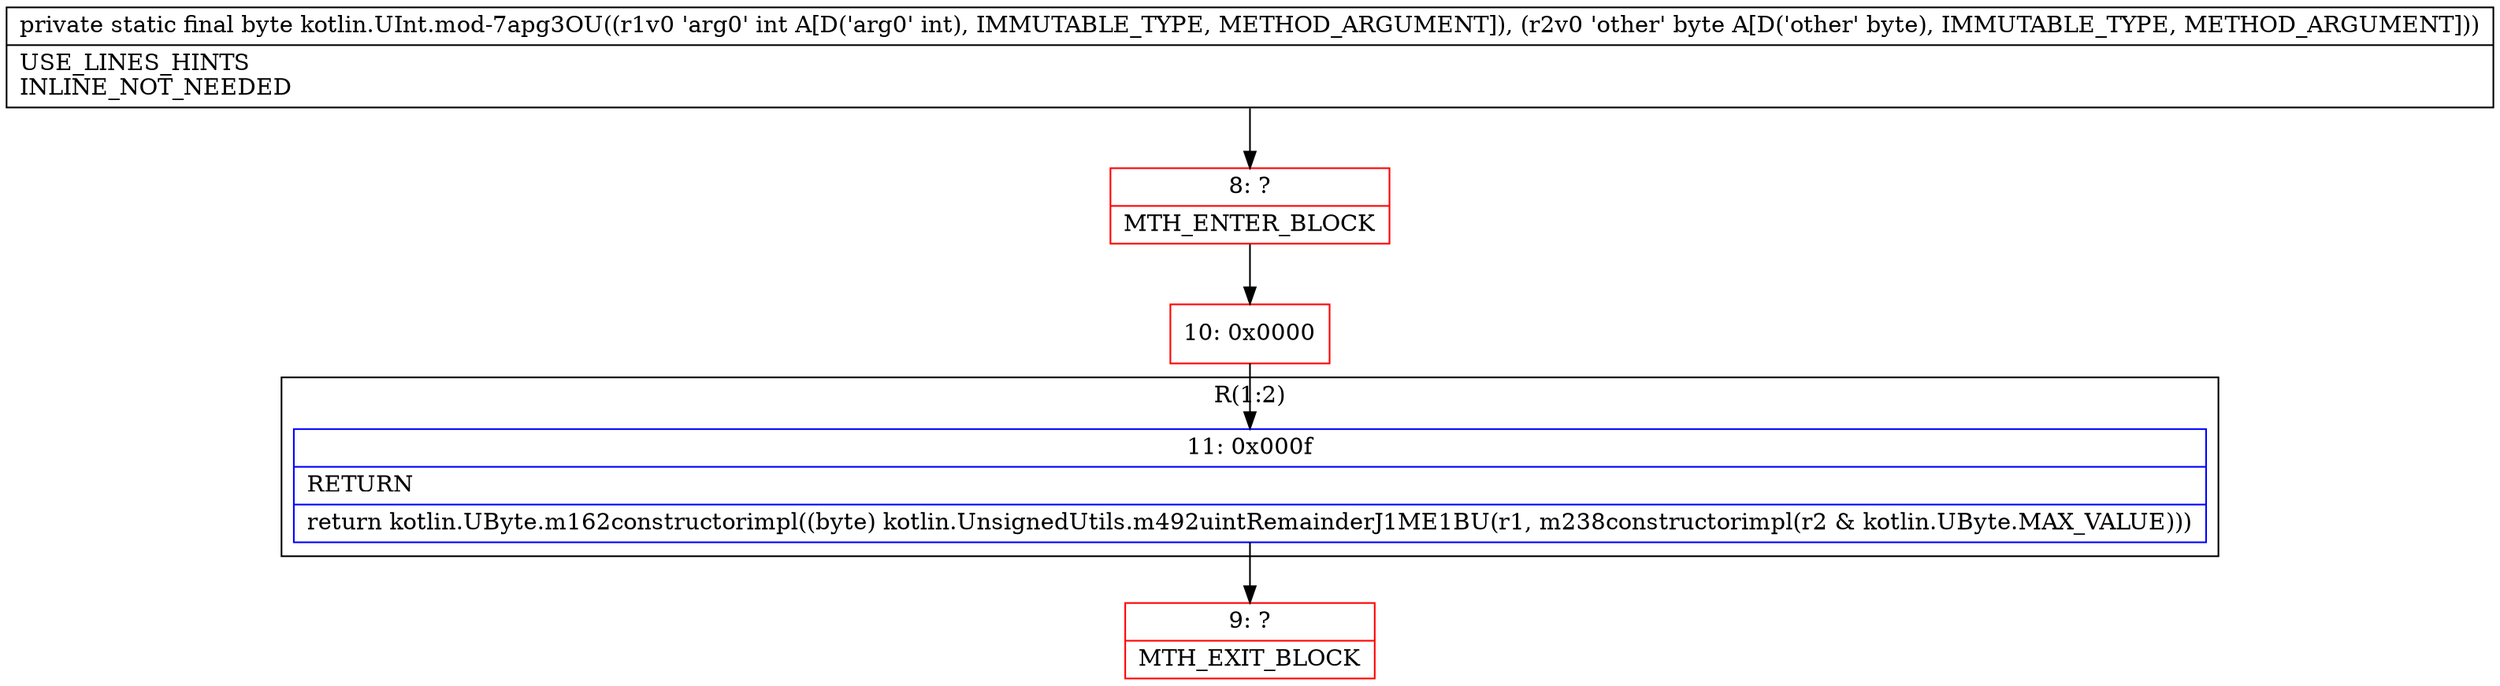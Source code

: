 digraph "CFG forkotlin.UInt.mod\-7apg3OU(IB)B" {
subgraph cluster_Region_131285577 {
label = "R(1:2)";
node [shape=record,color=blue];
Node_11 [shape=record,label="{11\:\ 0x000f|RETURN\l|return kotlin.UByte.m162constructorimpl((byte) kotlin.UnsignedUtils.m492uintRemainderJ1ME1BU(r1, m238constructorimpl(r2 & kotlin.UByte.MAX_VALUE)))\l}"];
}
Node_8 [shape=record,color=red,label="{8\:\ ?|MTH_ENTER_BLOCK\l}"];
Node_10 [shape=record,color=red,label="{10\:\ 0x0000}"];
Node_9 [shape=record,color=red,label="{9\:\ ?|MTH_EXIT_BLOCK\l}"];
MethodNode[shape=record,label="{private static final byte kotlin.UInt.mod\-7apg3OU((r1v0 'arg0' int A[D('arg0' int), IMMUTABLE_TYPE, METHOD_ARGUMENT]), (r2v0 'other' byte A[D('other' byte), IMMUTABLE_TYPE, METHOD_ARGUMENT]))  | USE_LINES_HINTS\lINLINE_NOT_NEEDED\l}"];
MethodNode -> Node_8;Node_11 -> Node_9;
Node_8 -> Node_10;
Node_10 -> Node_11;
}

